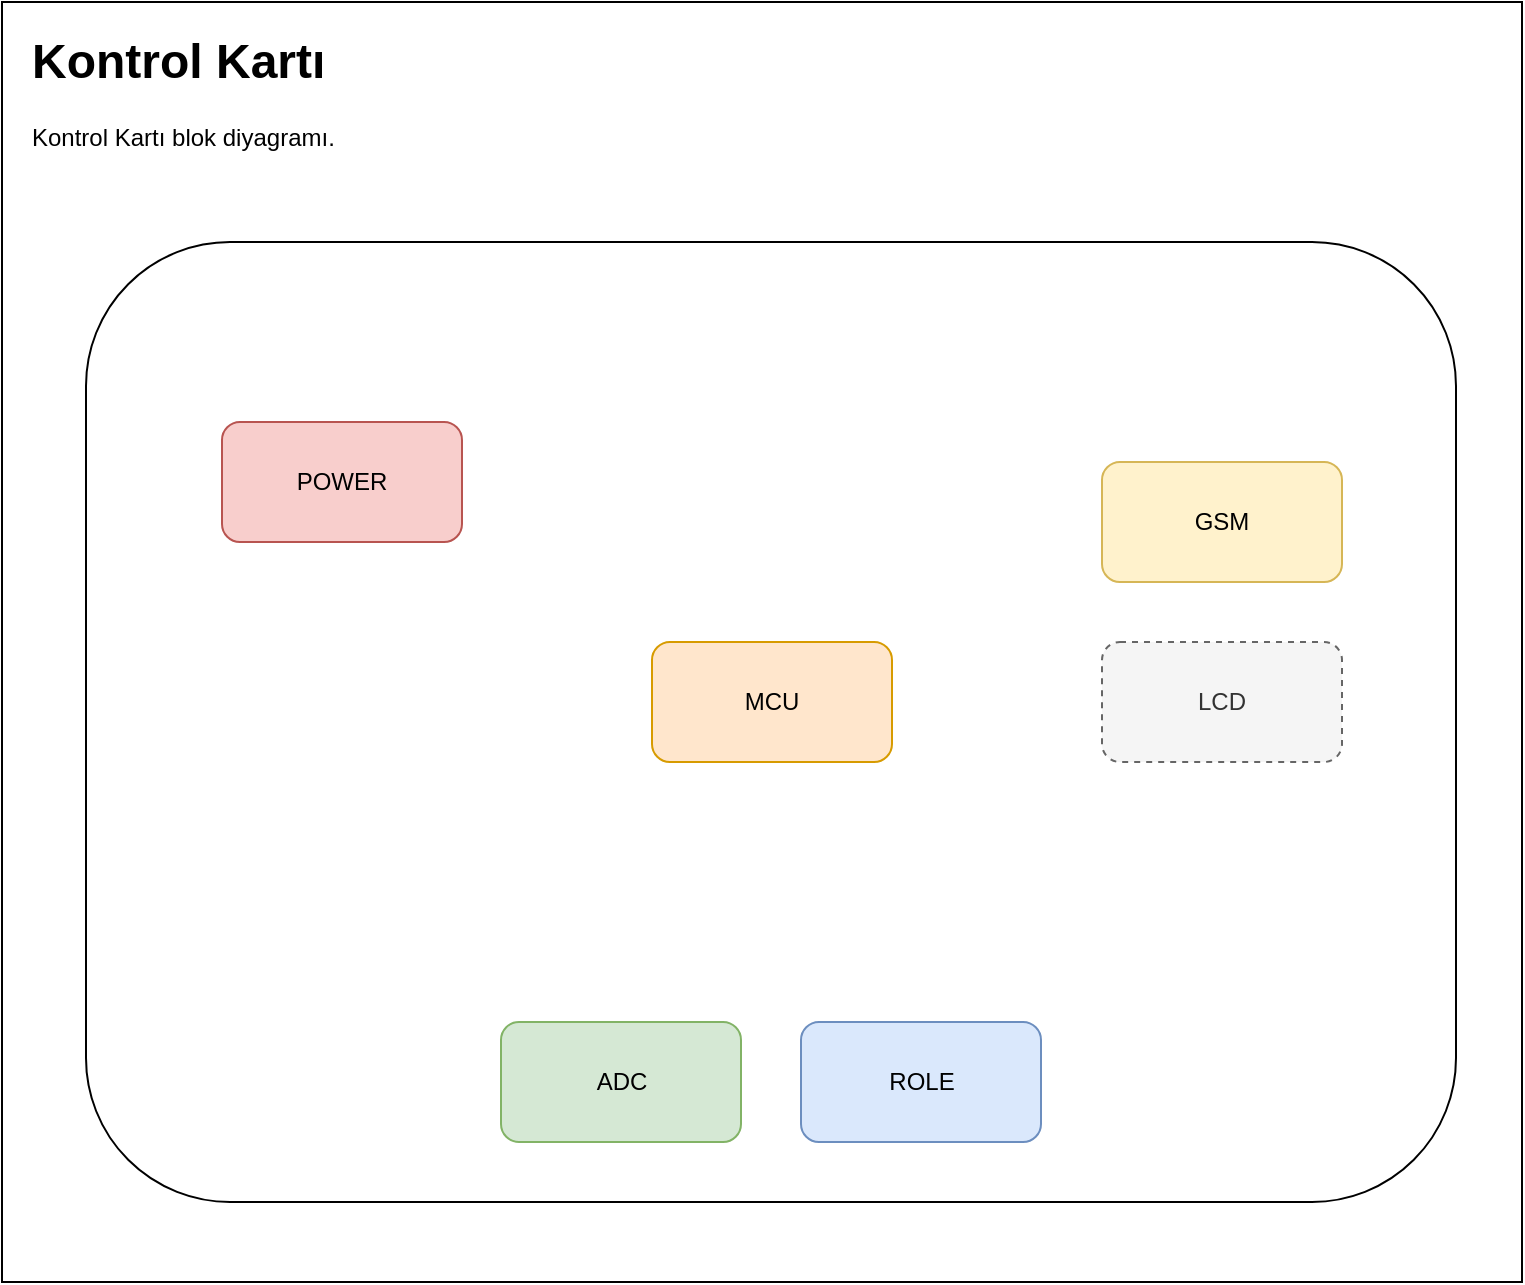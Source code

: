 <mxfile version="21.1.2" type="device">
  <diagram name="Page-1" id="bg3ucGJu7S6vjUEBu8IU">
    <mxGraphModel dx="1235" dy="844" grid="1" gridSize="10" guides="1" tooltips="1" connect="1" arrows="1" fold="1" page="1" pageScale="1" pageWidth="850" pageHeight="1100" math="0" shadow="0">
      <root>
        <mxCell id="0" />
        <mxCell id="1" parent="0" />
        <mxCell id="rdJd-Jw4QhEiDGAX6347-10" value="" style="rounded=0;whiteSpace=wrap;html=1;" vertex="1" parent="1">
          <mxGeometry x="40" y="40" width="760" height="640" as="geometry" />
        </mxCell>
        <mxCell id="rdJd-Jw4QhEiDGAX6347-3" value="" style="rounded=1;whiteSpace=wrap;html=1;" vertex="1" parent="1">
          <mxGeometry x="82" y="160" width="685" height="480" as="geometry" />
        </mxCell>
        <mxCell id="rdJd-Jw4QhEiDGAX6347-4" value="MCU" style="rounded=1;whiteSpace=wrap;html=1;fillColor=#ffe6cc;strokeColor=#d79b00;" vertex="1" parent="1">
          <mxGeometry x="365" y="360" width="120" height="60" as="geometry" />
        </mxCell>
        <mxCell id="rdJd-Jw4QhEiDGAX6347-5" value="ADC" style="rounded=1;whiteSpace=wrap;html=1;fillColor=#d5e8d4;strokeColor=#82b366;" vertex="1" parent="1">
          <mxGeometry x="289.5" y="550" width="120" height="60" as="geometry" />
        </mxCell>
        <mxCell id="rdJd-Jw4QhEiDGAX6347-6" value="ROLE" style="rounded=1;whiteSpace=wrap;html=1;fillColor=#dae8fc;strokeColor=#6c8ebf;" vertex="1" parent="1">
          <mxGeometry x="439.5" y="550" width="120" height="60" as="geometry" />
        </mxCell>
        <mxCell id="rdJd-Jw4QhEiDGAX6347-7" value="POWER" style="rounded=1;whiteSpace=wrap;html=1;fillColor=#f8cecc;strokeColor=#b85450;" vertex="1" parent="1">
          <mxGeometry x="150" y="250" width="120" height="60" as="geometry" />
        </mxCell>
        <mxCell id="rdJd-Jw4QhEiDGAX6347-8" value="GSM" style="rounded=1;whiteSpace=wrap;html=1;fillColor=#fff2cc;strokeColor=#d6b656;" vertex="1" parent="1">
          <mxGeometry x="590" y="270" width="120" height="60" as="geometry" />
        </mxCell>
        <mxCell id="rdJd-Jw4QhEiDGAX6347-9" value="LCD" style="rounded=1;whiteSpace=wrap;html=1;fillColor=#f5f5f5;fontColor=#333333;strokeColor=#666666;dashed=1;" vertex="1" parent="1">
          <mxGeometry x="590" y="360" width="120" height="60" as="geometry" />
        </mxCell>
        <mxCell id="rdJd-Jw4QhEiDGAX6347-11" value="&lt;h1&gt;Kontrol Kartı&lt;/h1&gt;&lt;p&gt;Kontrol Kartı blok diyagramı.&lt;/p&gt;" style="text;html=1;strokeColor=none;fillColor=none;spacing=5;spacingTop=-20;whiteSpace=wrap;overflow=hidden;rounded=0;" vertex="1" parent="1">
          <mxGeometry x="50" y="50" width="710" height="120" as="geometry" />
        </mxCell>
      </root>
    </mxGraphModel>
  </diagram>
</mxfile>
